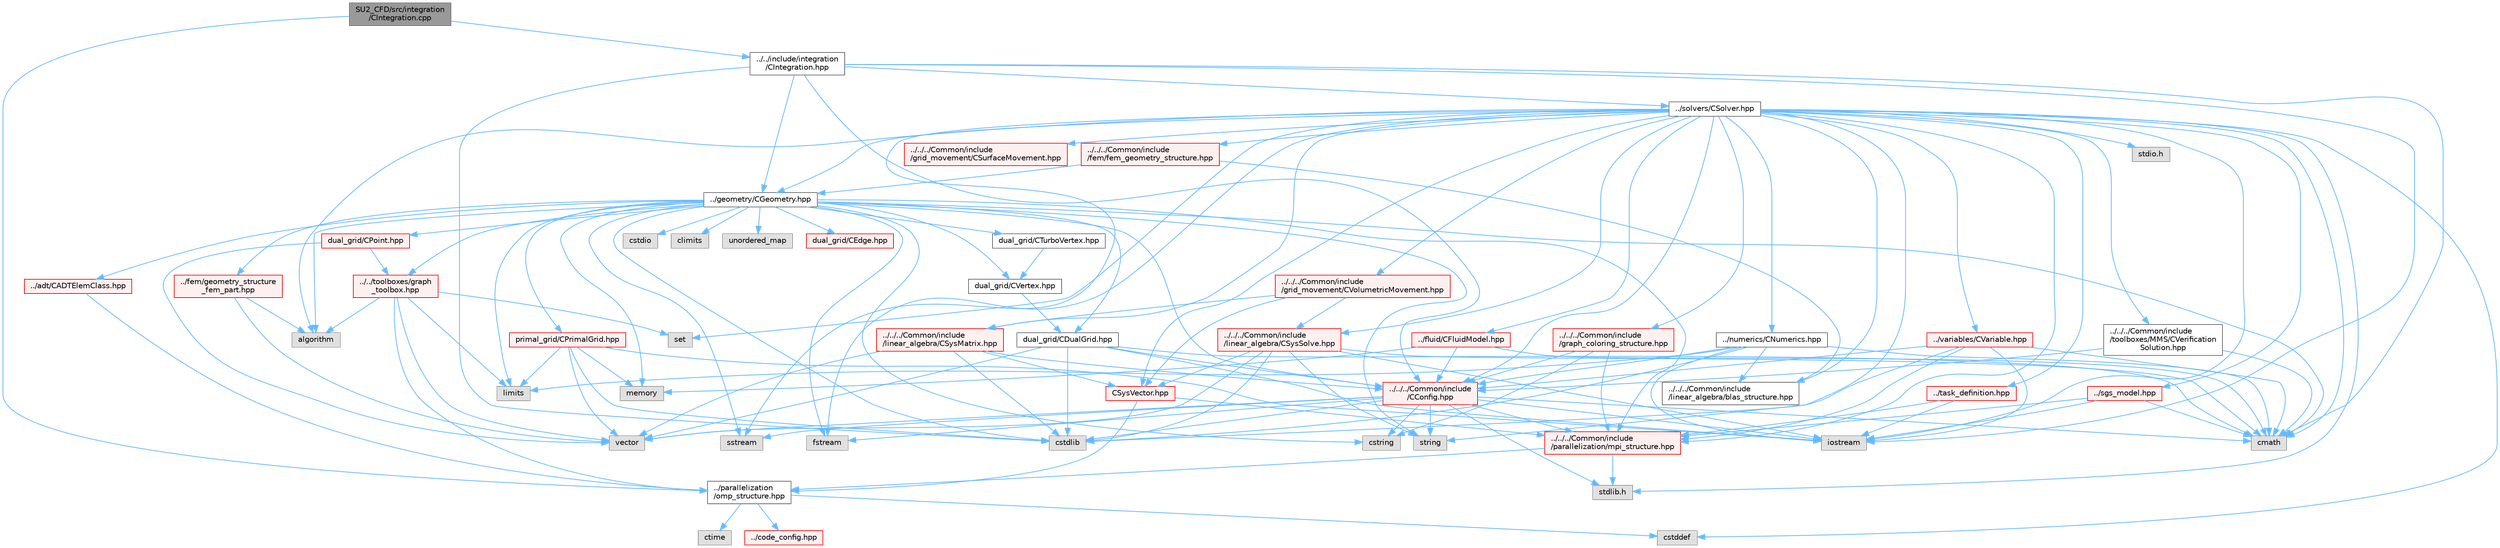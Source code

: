 digraph "SU2_CFD/src/integration/CIntegration.cpp"
{
 // LATEX_PDF_SIZE
  bgcolor="transparent";
  edge [fontname=Helvetica,fontsize=10,labelfontname=Helvetica,labelfontsize=10];
  node [fontname=Helvetica,fontsize=10,shape=box,height=0.2,width=0.4];
  Node1 [id="Node000001",label="SU2_CFD/src/integration\l/CIntegration.cpp",height=0.2,width=0.4,color="gray40", fillcolor="grey60", style="filled", fontcolor="black",tooltip="Implementation of the base class for space and time integration."];
  Node1 -> Node2 [id="edge1_Node000001_Node000002",color="steelblue1",style="solid",tooltip=" "];
  Node2 [id="Node000002",label="../../include/integration\l/CIntegration.hpp",height=0.2,width=0.4,color="grey40", fillcolor="white", style="filled",URL="$CIntegration_8hpp.html",tooltip="Declaration of the main routines to orchestrate space and time integration."];
  Node2 -> Node3 [id="edge2_Node000002_Node000003",color="steelblue1",style="solid",tooltip=" "];
  Node3 [id="Node000003",label="cmath",height=0.2,width=0.4,color="grey60", fillcolor="#E0E0E0", style="filled",tooltip=" "];
  Node2 -> Node4 [id="edge3_Node000002_Node000004",color="steelblue1",style="solid",tooltip=" "];
  Node4 [id="Node000004",label="iostream",height=0.2,width=0.4,color="grey60", fillcolor="#E0E0E0", style="filled",tooltip=" "];
  Node2 -> Node5 [id="edge4_Node000002_Node000005",color="steelblue1",style="solid",tooltip=" "];
  Node5 [id="Node000005",label="cstdlib",height=0.2,width=0.4,color="grey60", fillcolor="#E0E0E0", style="filled",tooltip=" "];
  Node2 -> Node6 [id="edge5_Node000002_Node000006",color="steelblue1",style="solid",tooltip=" "];
  Node6 [id="Node000006",label="../solvers/CSolver.hpp",height=0.2,width=0.4,color="grey40", fillcolor="white", style="filled",URL="$CSolver_8hpp.html",tooltip="Headers of the CSolver class which is inherited by all of the other solvers."];
  Node6 -> Node7 [id="edge6_Node000006_Node000007",color="steelblue1",style="solid",tooltip=" "];
  Node7 [id="Node000007",label="../../../Common/include\l/parallelization/mpi_structure.hpp",height=0.2,width=0.4,color="red", fillcolor="#FFF0F0", style="filled",URL="$mpi__structure_8hpp.html",tooltip="Headers of the mpi interface for generalized datatypes. The subroutines and functions are in the mpi_..."];
  Node7 -> Node8 [id="edge7_Node000007_Node000008",color="steelblue1",style="solid",tooltip=" "];
  Node8 [id="Node000008",label="stdlib.h",height=0.2,width=0.4,color="grey60", fillcolor="#E0E0E0", style="filled",tooltip=" "];
  Node7 -> Node15 [id="edge8_Node000007_Node000015",color="steelblue1",style="solid",tooltip=" "];
  Node15 [id="Node000015",label="../parallelization\l/omp_structure.hpp",height=0.2,width=0.4,color="grey40", fillcolor="white", style="filled",URL="$omp__structure_8hpp.html",tooltip="OpenMP interface header, provides compatibility functions if the code is built without OpenMP support..."];
  Node15 -> Node16 [id="edge9_Node000015_Node000016",color="steelblue1",style="solid",tooltip=" "];
  Node16 [id="Node000016",label="cstddef",height=0.2,width=0.4,color="grey60", fillcolor="#E0E0E0", style="filled",tooltip=" "];
  Node15 -> Node12 [id="edge10_Node000015_Node000012",color="steelblue1",style="solid",tooltip=" "];
  Node12 [id="Node000012",label="../code_config.hpp",height=0.2,width=0.4,color="red", fillcolor="#FFF0F0", style="filled",URL="$code__config_8hpp.html",tooltip="Header file for collecting common macros, definitions and type configurations."];
  Node15 -> Node17 [id="edge11_Node000015_Node000017",color="steelblue1",style="solid",tooltip=" "];
  Node17 [id="Node000017",label="ctime",height=0.2,width=0.4,color="grey60", fillcolor="#E0E0E0", style="filled",tooltip=" "];
  Node6 -> Node3 [id="edge12_Node000006_Node000003",color="steelblue1",style="solid",tooltip=" "];
  Node6 -> Node16 [id="edge13_Node000006_Node000016",color="steelblue1",style="solid",tooltip=" "];
  Node6 -> Node19 [id="edge14_Node000006_Node000019",color="steelblue1",style="solid",tooltip=" "];
  Node19 [id="Node000019",label="string",height=0.2,width=0.4,color="grey60", fillcolor="#E0E0E0", style="filled",tooltip=" "];
  Node6 -> Node20 [id="edge15_Node000006_Node000020",color="steelblue1",style="solid",tooltip=" "];
  Node20 [id="Node000020",label="fstream",height=0.2,width=0.4,color="grey60", fillcolor="#E0E0E0", style="filled",tooltip=" "];
  Node6 -> Node21 [id="edge16_Node000006_Node000021",color="steelblue1",style="solid",tooltip=" "];
  Node21 [id="Node000021",label="sstream",height=0.2,width=0.4,color="grey60", fillcolor="#E0E0E0", style="filled",tooltip=" "];
  Node6 -> Node22 [id="edge17_Node000006_Node000022",color="steelblue1",style="solid",tooltip=" "];
  Node22 [id="Node000022",label="algorithm",height=0.2,width=0.4,color="grey60", fillcolor="#E0E0E0", style="filled",tooltip=" "];
  Node6 -> Node4 [id="edge18_Node000006_Node000004",color="steelblue1",style="solid",tooltip=" "];
  Node6 -> Node23 [id="edge19_Node000006_Node000023",color="steelblue1",style="solid",tooltip=" "];
  Node23 [id="Node000023",label="set",height=0.2,width=0.4,color="grey60", fillcolor="#E0E0E0", style="filled",tooltip=" "];
  Node6 -> Node8 [id="edge20_Node000006_Node000008",color="steelblue1",style="solid",tooltip=" "];
  Node6 -> Node24 [id="edge21_Node000006_Node000024",color="steelblue1",style="solid",tooltip=" "];
  Node24 [id="Node000024",label="stdio.h",height=0.2,width=0.4,color="grey60", fillcolor="#E0E0E0", style="filled",tooltip=" "];
  Node6 -> Node25 [id="edge22_Node000006_Node000025",color="steelblue1",style="solid",tooltip=" "];
  Node25 [id="Node000025",label="../fluid/CFluidModel.hpp",height=0.2,width=0.4,color="red", fillcolor="#FFF0F0", style="filled",URL="$CFluidModel_8hpp.html",tooltip="Defines the main fluid model class for thermophysical properties."];
  Node25 -> Node3 [id="edge23_Node000025_Node000003",color="steelblue1",style="solid",tooltip=" "];
  Node25 -> Node26 [id="edge24_Node000025_Node000026",color="steelblue1",style="solid",tooltip=" "];
  Node26 [id="Node000026",label="memory",height=0.2,width=0.4,color="grey60", fillcolor="#E0E0E0", style="filled",tooltip=" "];
  Node25 -> Node27 [id="edge25_Node000025_Node000027",color="steelblue1",style="solid",tooltip=" "];
  Node27 [id="Node000027",label="../../../Common/include\l/CConfig.hpp",height=0.2,width=0.4,color="red", fillcolor="#FFF0F0", style="filled",URL="$CConfig_8hpp.html",tooltip="All the information about the definition of the physical problem. The subroutines and functions are i..."];
  Node27 -> Node7 [id="edge26_Node000027_Node000007",color="steelblue1",style="solid",tooltip=" "];
  Node27 -> Node4 [id="edge27_Node000027_Node000004",color="steelblue1",style="solid",tooltip=" "];
  Node27 -> Node5 [id="edge28_Node000027_Node000005",color="steelblue1",style="solid",tooltip=" "];
  Node27 -> Node20 [id="edge29_Node000027_Node000020",color="steelblue1",style="solid",tooltip=" "];
  Node27 -> Node21 [id="edge30_Node000027_Node000021",color="steelblue1",style="solid",tooltip=" "];
  Node27 -> Node19 [id="edge31_Node000027_Node000019",color="steelblue1",style="solid",tooltip=" "];
  Node27 -> Node28 [id="edge32_Node000027_Node000028",color="steelblue1",style="solid",tooltip=" "];
  Node28 [id="Node000028",label="cstring",height=0.2,width=0.4,color="grey60", fillcolor="#E0E0E0", style="filled",tooltip=" "];
  Node27 -> Node29 [id="edge33_Node000027_Node000029",color="steelblue1",style="solid",tooltip=" "];
  Node29 [id="Node000029",label="vector",height=0.2,width=0.4,color="grey60", fillcolor="#E0E0E0", style="filled",tooltip=" "];
  Node27 -> Node8 [id="edge34_Node000027_Node000008",color="steelblue1",style="solid",tooltip=" "];
  Node27 -> Node3 [id="edge35_Node000027_Node000003",color="steelblue1",style="solid",tooltip=" "];
  Node6 -> Node48 [id="edge36_Node000006_Node000048",color="steelblue1",style="solid",tooltip=" "];
  Node48 [id="Node000048",label="../task_definition.hpp",height=0.2,width=0.4,color="red", fillcolor="#FFF0F0", style="filled",URL="$task__definition_8hpp.html",tooltip="Header of the task definition class for the SU2 solvers."];
  Node48 -> Node7 [id="edge37_Node000048_Node000007",color="steelblue1",style="solid",tooltip=" "];
  Node48 -> Node4 [id="edge38_Node000048_Node000004",color="steelblue1",style="solid",tooltip=" "];
  Node6 -> Node50 [id="edge39_Node000006_Node000050",color="steelblue1",style="solid",tooltip=" "];
  Node50 [id="Node000050",label="../numerics/CNumerics.hpp",height=0.2,width=0.4,color="grey40", fillcolor="white", style="filled",URL="$CNumerics_8hpp.html",tooltip="Declaration of the base numerics class, the implementation is in the CNumerics.cpp file."];
  Node50 -> Node3 [id="edge40_Node000050_Node000003",color="steelblue1",style="solid",tooltip=" "];
  Node50 -> Node4 [id="edge41_Node000050_Node000004",color="steelblue1",style="solid",tooltip=" "];
  Node50 -> Node51 [id="edge42_Node000050_Node000051",color="steelblue1",style="solid",tooltip=" "];
  Node51 [id="Node000051",label="limits",height=0.2,width=0.4,color="grey60", fillcolor="#E0E0E0", style="filled",tooltip=" "];
  Node50 -> Node5 [id="edge43_Node000050_Node000005",color="steelblue1",style="solid",tooltip=" "];
  Node50 -> Node27 [id="edge44_Node000050_Node000027",color="steelblue1",style="solid",tooltip=" "];
  Node50 -> Node52 [id="edge45_Node000050_Node000052",color="steelblue1",style="solid",tooltip=" "];
  Node52 [id="Node000052",label="../../../Common/include\l/linear_algebra/blas_structure.hpp",height=0.2,width=0.4,color="grey40", fillcolor="white", style="filled",URL="$blas__structure_8hpp.html",tooltip="Include files and headers of the functions for matrix and vector operations, which are typically foun..."];
  Node6 -> Node53 [id="edge46_Node000006_Node000053",color="steelblue1",style="solid",tooltip=" "];
  Node53 [id="Node000053",label="../sgs_model.hpp",height=0.2,width=0.4,color="red", fillcolor="#FFF0F0", style="filled",URL="$sgs__model_8hpp.html",tooltip="Headers of the LES subgrid scale models of the SU2 solvers."];
  Node53 -> Node7 [id="edge47_Node000053_Node000007",color="steelblue1",style="solid",tooltip=" "];
  Node53 -> Node4 [id="edge48_Node000053_Node000004",color="steelblue1",style="solid",tooltip=" "];
  Node53 -> Node3 [id="edge49_Node000053_Node000003",color="steelblue1",style="solid",tooltip=" "];
  Node6 -> Node55 [id="edge50_Node000006_Node000055",color="steelblue1",style="solid",tooltip=" "];
  Node55 [id="Node000055",label="../../../Common/include\l/fem/fem_geometry_structure.hpp",height=0.2,width=0.4,color="red", fillcolor="#FFF0F0", style="filled",URL="$fem__geometry__structure_8hpp.html",tooltip="Headers of the main subroutines for creating the geometrical structure for the FEM solver...."];
  Node55 -> Node56 [id="edge51_Node000055_Node000056",color="steelblue1",style="solid",tooltip=" "];
  Node56 [id="Node000056",label="../geometry/CGeometry.hpp",height=0.2,width=0.4,color="grey40", fillcolor="white", style="filled",URL="$CGeometry_8hpp.html",tooltip="Headers of the main subroutines for creating the geometrical structure. The subroutines and functions..."];
  Node56 -> Node51 [id="edge52_Node000056_Node000051",color="steelblue1",style="solid",tooltip=" "];
  Node56 -> Node7 [id="edge53_Node000056_Node000007",color="steelblue1",style="solid",tooltip=" "];
  Node56 -> Node19 [id="edge54_Node000056_Node000019",color="steelblue1",style="solid",tooltip=" "];
  Node56 -> Node20 [id="edge55_Node000056_Node000020",color="steelblue1",style="solid",tooltip=" "];
  Node56 -> Node21 [id="edge56_Node000056_Node000021",color="steelblue1",style="solid",tooltip=" "];
  Node56 -> Node3 [id="edge57_Node000056_Node000003",color="steelblue1",style="solid",tooltip=" "];
  Node56 -> Node22 [id="edge58_Node000056_Node000022",color="steelblue1",style="solid",tooltip=" "];
  Node56 -> Node28 [id="edge59_Node000056_Node000028",color="steelblue1",style="solid",tooltip=" "];
  Node56 -> Node11 [id="edge60_Node000056_Node000011",color="steelblue1",style="solid",tooltip=" "];
  Node11 [id="Node000011",label="cstdio",height=0.2,width=0.4,color="grey60", fillcolor="#E0E0E0", style="filled",tooltip=" "];
  Node56 -> Node5 [id="edge61_Node000056_Node000005",color="steelblue1",style="solid",tooltip=" "];
  Node56 -> Node57 [id="edge62_Node000056_Node000057",color="steelblue1",style="solid",tooltip=" "];
  Node57 [id="Node000057",label="climits",height=0.2,width=0.4,color="grey60", fillcolor="#E0E0E0", style="filled",tooltip=" "];
  Node56 -> Node26 [id="edge63_Node000056_Node000026",color="steelblue1",style="solid",tooltip=" "];
  Node56 -> Node58 [id="edge64_Node000056_Node000058",color="steelblue1",style="solid",tooltip=" "];
  Node58 [id="Node000058",label="unordered_map",height=0.2,width=0.4,color="grey60", fillcolor="#E0E0E0", style="filled",tooltip=" "];
  Node56 -> Node59 [id="edge65_Node000056_Node000059",color="steelblue1",style="solid",tooltip=" "];
  Node59 [id="Node000059",label="primal_grid/CPrimalGrid.hpp",height=0.2,width=0.4,color="red", fillcolor="#FFF0F0", style="filled",URL="$CPrimalGrid_8hpp.html",tooltip="Headers of the main subroutines for storing the primal grid structure. The subroutines and functions ..."];
  Node59 -> Node4 [id="edge66_Node000059_Node000004",color="steelblue1",style="solid",tooltip=" "];
  Node59 -> Node29 [id="edge67_Node000059_Node000029",color="steelblue1",style="solid",tooltip=" "];
  Node59 -> Node51 [id="edge68_Node000059_Node000051",color="steelblue1",style="solid",tooltip=" "];
  Node59 -> Node5 [id="edge69_Node000059_Node000005",color="steelblue1",style="solid",tooltip=" "];
  Node59 -> Node26 [id="edge70_Node000059_Node000026",color="steelblue1",style="solid",tooltip=" "];
  Node56 -> Node60 [id="edge71_Node000056_Node000060",color="steelblue1",style="solid",tooltip=" "];
  Node60 [id="Node000060",label="dual_grid/CDualGrid.hpp",height=0.2,width=0.4,color="grey40", fillcolor="white", style="filled",URL="$CDualGrid_8hpp.html",tooltip="Headers of the main subroutines for doing the complete dual grid structure. The subroutines and funct..."];
  Node60 -> Node3 [id="edge72_Node000060_Node000003",color="steelblue1",style="solid",tooltip=" "];
  Node60 -> Node4 [id="edge73_Node000060_Node000004",color="steelblue1",style="solid",tooltip=" "];
  Node60 -> Node5 [id="edge74_Node000060_Node000005",color="steelblue1",style="solid",tooltip=" "];
  Node60 -> Node29 [id="edge75_Node000060_Node000029",color="steelblue1",style="solid",tooltip=" "];
  Node60 -> Node27 [id="edge76_Node000060_Node000027",color="steelblue1",style="solid",tooltip=" "];
  Node56 -> Node61 [id="edge77_Node000056_Node000061",color="steelblue1",style="solid",tooltip=" "];
  Node61 [id="Node000061",label="dual_grid/CPoint.hpp",height=0.2,width=0.4,color="red", fillcolor="#FFF0F0", style="filled",URL="$CPoint_8hpp.html",tooltip="Declaration of the point class that stores geometric and adjacency information for dual control volum..."];
  Node61 -> Node62 [id="edge78_Node000061_Node000062",color="steelblue1",style="solid",tooltip=" "];
  Node62 [id="Node000062",label="../../toolboxes/graph\l_toolbox.hpp",height=0.2,width=0.4,color="red", fillcolor="#FFF0F0", style="filled",URL="$graph__toolbox_8hpp.html",tooltip="Functions and classes to build/represent sparse graphs or sparse patterns."];
  Node62 -> Node15 [id="edge79_Node000062_Node000015",color="steelblue1",style="solid",tooltip=" "];
  Node62 -> Node23 [id="edge80_Node000062_Node000023",color="steelblue1",style="solid",tooltip=" "];
  Node62 -> Node29 [id="edge81_Node000062_Node000029",color="steelblue1",style="solid",tooltip=" "];
  Node62 -> Node51 [id="edge82_Node000062_Node000051",color="steelblue1",style="solid",tooltip=" "];
  Node62 -> Node22 [id="edge83_Node000062_Node000022",color="steelblue1",style="solid",tooltip=" "];
  Node61 -> Node29 [id="edge84_Node000061_Node000029",color="steelblue1",style="solid",tooltip=" "];
  Node56 -> Node65 [id="edge85_Node000056_Node000065",color="steelblue1",style="solid",tooltip=" "];
  Node65 [id="Node000065",label="dual_grid/CEdge.hpp",height=0.2,width=0.4,color="red", fillcolor="#FFF0F0", style="filled",URL="$CEdge_8hpp.html",tooltip="Declaration of the edge class CEdge.cpp file."];
  Node56 -> Node66 [id="edge86_Node000056_Node000066",color="steelblue1",style="solid",tooltip=" "];
  Node66 [id="Node000066",label="dual_grid/CVertex.hpp",height=0.2,width=0.4,color="grey40", fillcolor="white", style="filled",URL="$CVertex_8hpp.html",tooltip="Headers of the main subroutines for doing the complete dual grid structure. The subroutines and funct..."];
  Node66 -> Node60 [id="edge87_Node000066_Node000060",color="steelblue1",style="solid",tooltip=" "];
  Node56 -> Node67 [id="edge88_Node000056_Node000067",color="steelblue1",style="solid",tooltip=" "];
  Node67 [id="Node000067",label="dual_grid/CTurboVertex.hpp",height=0.2,width=0.4,color="grey40", fillcolor="white", style="filled",URL="$CTurboVertex_8hpp.html",tooltip="Headers of the main subroutines for doing the complete dual grid structure. The subroutines and funct..."];
  Node67 -> Node66 [id="edge89_Node000067_Node000066",color="steelblue1",style="solid",tooltip=" "];
  Node56 -> Node27 [id="edge90_Node000056_Node000027",color="steelblue1",style="solid",tooltip=" "];
  Node56 -> Node68 [id="edge91_Node000056_Node000068",color="steelblue1",style="solid",tooltip=" "];
  Node68 [id="Node000068",label="../fem/geometry_structure\l_fem_part.hpp",height=0.2,width=0.4,color="red", fillcolor="#FFF0F0", style="filled",URL="$geometry__structure__fem__part_8hpp.html",tooltip="Helper classes for the Fluid FEM solver."];
  Node68 -> Node29 [id="edge92_Node000068_Node000029",color="steelblue1",style="solid",tooltip=" "];
  Node68 -> Node22 [id="edge93_Node000068_Node000022",color="steelblue1",style="solid",tooltip=" "];
  Node56 -> Node62 [id="edge94_Node000056_Node000062",color="steelblue1",style="solid",tooltip=" "];
  Node56 -> Node69 [id="edge95_Node000056_Node000069",color="steelblue1",style="solid",tooltip=" "];
  Node69 [id="Node000069",label="../adt/CADTElemClass.hpp",height=0.2,width=0.4,color="red", fillcolor="#FFF0F0", style="filled",URL="$CADTElemClass_8hpp.html",tooltip="Class for storing an ADT of (linear) elements in an arbitrary number of dimensions."];
  Node69 -> Node15 [id="edge96_Node000069_Node000015",color="steelblue1",style="solid",tooltip=" "];
  Node55 -> Node52 [id="edge97_Node000055_Node000052",color="steelblue1",style="solid",tooltip=" "];
  Node6 -> Node56 [id="edge98_Node000006_Node000056",color="steelblue1",style="solid",tooltip=" "];
  Node6 -> Node27 [id="edge99_Node000006_Node000027",color="steelblue1",style="solid",tooltip=" "];
  Node6 -> Node75 [id="edge100_Node000006_Node000075",color="steelblue1",style="solid",tooltip=" "];
  Node75 [id="Node000075",label="../../../Common/include\l/linear_algebra/CSysMatrix.hpp",height=0.2,width=0.4,color="red", fillcolor="#FFF0F0", style="filled",URL="$CSysMatrix_8hpp.html",tooltip="Declaration of the block-sparse matrix class. The implemtation is in CSysMatrix.cpp."];
  Node75 -> Node27 [id="edge101_Node000075_Node000027",color="steelblue1",style="solid",tooltip=" "];
  Node75 -> Node76 [id="edge102_Node000075_Node000076",color="steelblue1",style="solid",tooltip=" "];
  Node76 [id="Node000076",label="CSysVector.hpp",height=0.2,width=0.4,color="red", fillcolor="#FFF0F0", style="filled",URL="$CSysVector_8hpp.html",tooltip="Declararion and inlines of the vector class used in the solution of large, distributed,..."];
  Node76 -> Node7 [id="edge103_Node000076_Node000007",color="steelblue1",style="solid",tooltip=" "];
  Node76 -> Node15 [id="edge104_Node000076_Node000015",color="steelblue1",style="solid",tooltip=" "];
  Node75 -> Node5 [id="edge105_Node000075_Node000005",color="steelblue1",style="solid",tooltip=" "];
  Node75 -> Node29 [id="edge106_Node000075_Node000029",color="steelblue1",style="solid",tooltip=" "];
  Node6 -> Node76 [id="edge107_Node000006_Node000076",color="steelblue1",style="solid",tooltip=" "];
  Node6 -> Node79 [id="edge108_Node000006_Node000079",color="steelblue1",style="solid",tooltip=" "];
  Node79 [id="Node000079",label="../../../Common/include\l/linear_algebra/CSysSolve.hpp",height=0.2,width=0.4,color="red", fillcolor="#FFF0F0", style="filled",URL="$CSysSolve_8hpp.html",tooltip="Headers for the classes related to linear solvers (CG, FGMRES, etc) The subroutines and functions are..."];
  Node79 -> Node3 [id="edge109_Node000079_Node000003",color="steelblue1",style="solid",tooltip=" "];
  Node79 -> Node29 [id="edge110_Node000079_Node000029",color="steelblue1",style="solid",tooltip=" "];
  Node79 -> Node4 [id="edge111_Node000079_Node000004",color="steelblue1",style="solid",tooltip=" "];
  Node79 -> Node5 [id="edge112_Node000079_Node000005",color="steelblue1",style="solid",tooltip=" "];
  Node79 -> Node19 [id="edge113_Node000079_Node000019",color="steelblue1",style="solid",tooltip=" "];
  Node79 -> Node76 [id="edge114_Node000079_Node000076",color="steelblue1",style="solid",tooltip=" "];
  Node6 -> Node81 [id="edge115_Node000006_Node000081",color="steelblue1",style="solid",tooltip=" "];
  Node81 [id="Node000081",label="../../../Common/include\l/grid_movement/CSurfaceMovement.hpp",height=0.2,width=0.4,color="red", fillcolor="#FFF0F0", style="filled",URL="$CSurfaceMovement_8hpp.html",tooltip="Headers of the CSurfaceMovement class."];
  Node6 -> Node85 [id="edge116_Node000006_Node000085",color="steelblue1",style="solid",tooltip=" "];
  Node85 [id="Node000085",label="../../../Common/include\l/grid_movement/CVolumetricMovement.hpp",height=0.2,width=0.4,color="red", fillcolor="#FFF0F0", style="filled",URL="$CVolumetricMovement_8hpp.html",tooltip="Headers of the CVolumetricMovement class."];
  Node85 -> Node75 [id="edge117_Node000085_Node000075",color="steelblue1",style="solid",tooltip=" "];
  Node85 -> Node76 [id="edge118_Node000085_Node000076",color="steelblue1",style="solid",tooltip=" "];
  Node85 -> Node79 [id="edge119_Node000085_Node000079",color="steelblue1",style="solid",tooltip=" "];
  Node6 -> Node52 [id="edge120_Node000006_Node000052",color="steelblue1",style="solid",tooltip=" "];
  Node6 -> Node86 [id="edge121_Node000006_Node000086",color="steelblue1",style="solid",tooltip=" "];
  Node86 [id="Node000086",label="../../../Common/include\l/graph_coloring_structure.hpp",height=0.2,width=0.4,color="red", fillcolor="#FFF0F0", style="filled",URL="$graph__coloring__structure_8hpp.html",tooltip="Include files and headers of the functions to carry out a coloring of a given graph...."];
  Node86 -> Node7 [id="edge122_Node000086_Node000007",color="steelblue1",style="solid",tooltip=" "];
  Node86 -> Node27 [id="edge123_Node000086_Node000027",color="steelblue1",style="solid",tooltip=" "];
  Node86 -> Node28 [id="edge124_Node000086_Node000028",color="steelblue1",style="solid",tooltip=" "];
  Node6 -> Node87 [id="edge125_Node000006_Node000087",color="steelblue1",style="solid",tooltip=" "];
  Node87 [id="Node000087",label="../../../Common/include\l/toolboxes/MMS/CVerification\lSolution.hpp",height=0.2,width=0.4,color="grey40", fillcolor="white", style="filled",URL="$CVerificationSolution_8hpp.html",tooltip="Header file for the base class CVerificationSolution. The implementations are in the CVerificationSol..."];
  Node87 -> Node3 [id="edge126_Node000087_Node000003",color="steelblue1",style="solid",tooltip=" "];
  Node87 -> Node27 [id="edge127_Node000087_Node000027",color="steelblue1",style="solid",tooltip=" "];
  Node6 -> Node88 [id="edge128_Node000006_Node000088",color="steelblue1",style="solid",tooltip=" "];
  Node88 [id="Node000088",label="../variables/CVariable.hpp",height=0.2,width=0.4,color="red", fillcolor="#FFF0F0", style="filled",URL="$CVariable_8hpp.html",tooltip="Declaration and inlines of the parent class for defining problem variables, function definitions in f..."];
  Node88 -> Node7 [id="edge129_Node000088_Node000007",color="steelblue1",style="solid",tooltip=" "];
  Node88 -> Node3 [id="edge130_Node000088_Node000003",color="steelblue1",style="solid",tooltip=" "];
  Node88 -> Node4 [id="edge131_Node000088_Node000004",color="steelblue1",style="solid",tooltip=" "];
  Node88 -> Node5 [id="edge132_Node000088_Node000005",color="steelblue1",style="solid",tooltip=" "];
  Node88 -> Node27 [id="edge133_Node000088_Node000027",color="steelblue1",style="solid",tooltip=" "];
  Node2 -> Node56 [id="edge134_Node000002_Node000056",color="steelblue1",style="solid",tooltip=" "];
  Node2 -> Node27 [id="edge135_Node000002_Node000027",color="steelblue1",style="solid",tooltip=" "];
  Node1 -> Node15 [id="edge136_Node000001_Node000015",color="steelblue1",style="solid",tooltip=" "];
}
